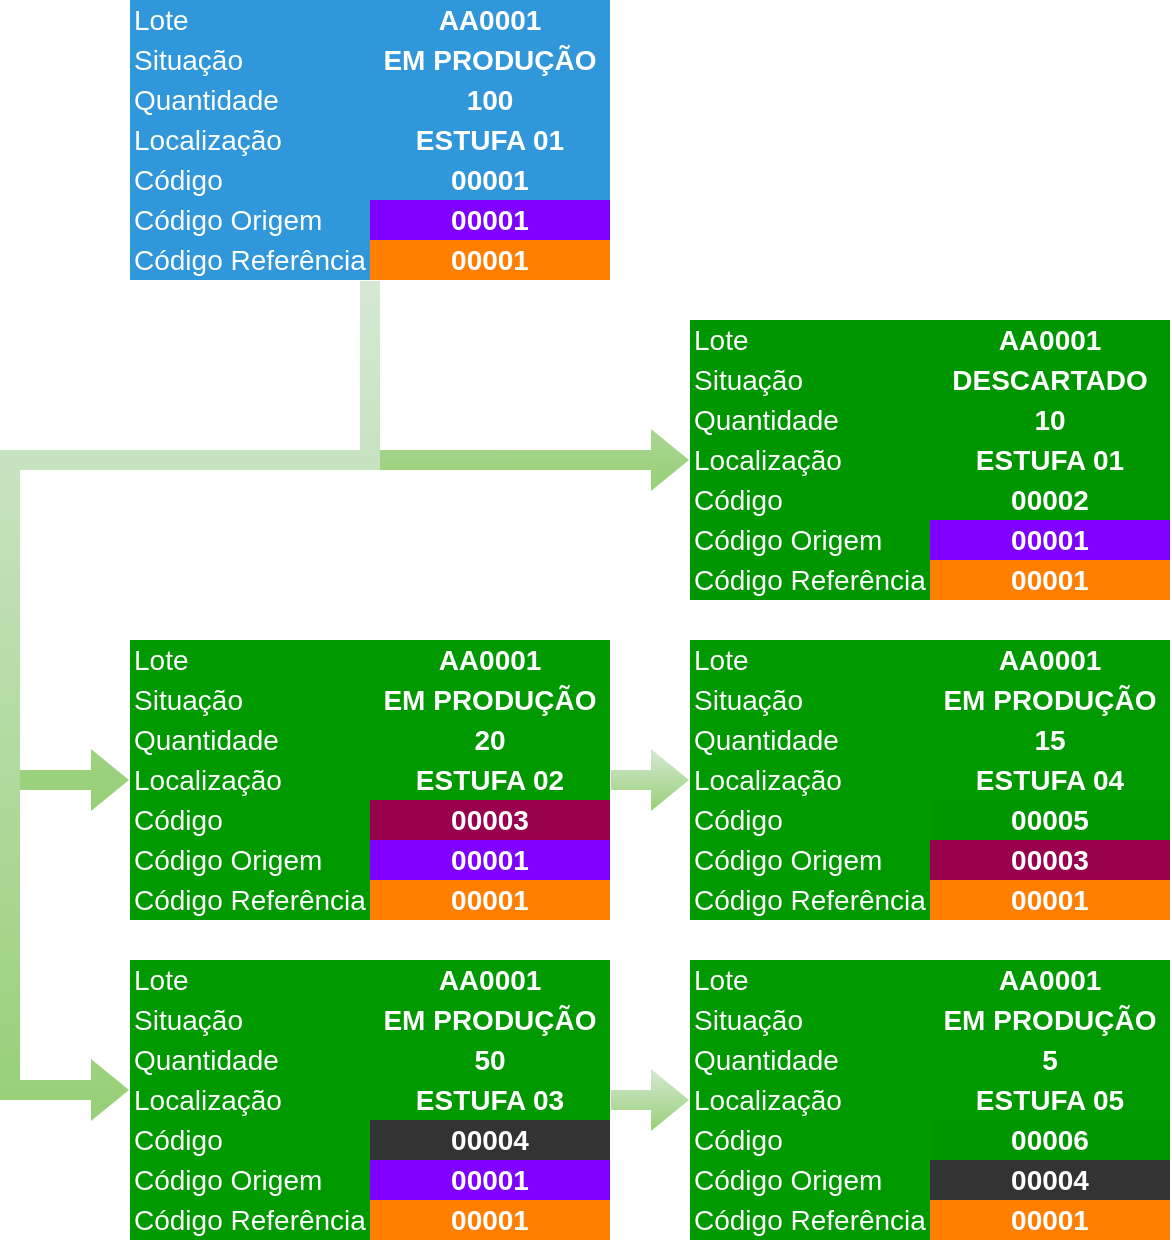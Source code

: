 <mxfile version="13.0.3" type="device"><diagram id="fJ2QdseB45sU5Gdqu4DR" name="Page-1"><mxGraphModel dx="1422" dy="822" grid="0" gridSize="10" guides="1" tooltips="1" connect="1" arrows="1" fold="1" page="1" pageScale="1" pageWidth="827" pageHeight="1169" math="0" shadow="0"><root><mxCell id="0"/><mxCell id="1" parent="0"/><mxCell id="vgUdtn4I1fVHZYdS5sHc-3" value="Lote" style="rounded=0;whiteSpace=wrap;html=1;align=left;fillColor=#3097DB;strokeColor=none;verticalAlign=middle;fontColor=#FFFFFF;fontSize=14;" vertex="1" parent="1"><mxGeometry x="190" y="50" width="120" height="20" as="geometry"/></mxCell><mxCell id="vgUdtn4I1fVHZYdS5sHc-4" value="Situação" style="rounded=0;whiteSpace=wrap;html=1;align=left;fillColor=#3097DB;strokeColor=none;verticalAlign=middle;fontColor=#FFFFFF;fontSize=14;" vertex="1" parent="1"><mxGeometry x="190" y="70" width="120" height="20" as="geometry"/></mxCell><mxCell id="vgUdtn4I1fVHZYdS5sHc-5" value="Quantidade" style="rounded=0;whiteSpace=wrap;html=1;align=left;fillColor=#3097DB;strokeColor=none;verticalAlign=middle;fontColor=#FFFFFF;fontSize=14;" vertex="1" parent="1"><mxGeometry x="190" y="90" width="120" height="20" as="geometry"/></mxCell><mxCell id="vgUdtn4I1fVHZYdS5sHc-6" value="Localização" style="rounded=0;whiteSpace=wrap;html=1;align=left;fillColor=#3097DB;strokeColor=none;verticalAlign=middle;fontColor=#FFFFFF;fontSize=14;" vertex="1" parent="1"><mxGeometry x="190" y="110" width="120" height="20" as="geometry"/></mxCell><mxCell id="vgUdtn4I1fVHZYdS5sHc-7" value="Código" style="rounded=0;whiteSpace=wrap;html=1;align=left;fillColor=#3097DB;strokeColor=none;verticalAlign=middle;fontColor=#FFFFFF;fontSize=14;" vertex="1" parent="1"><mxGeometry x="190" y="130" width="120" height="20" as="geometry"/></mxCell><mxCell id="vgUdtn4I1fVHZYdS5sHc-8" value="Código Origem" style="rounded=0;whiteSpace=wrap;html=1;align=left;fillColor=#3097DB;strokeColor=none;verticalAlign=middle;fontColor=#FFFFFF;fontSize=14;" vertex="1" parent="1"><mxGeometry x="190" y="150" width="120" height="20" as="geometry"/></mxCell><mxCell id="vgUdtn4I1fVHZYdS5sHc-36" style="edgeStyle=orthogonalEdgeStyle;shape=flexArrow;rounded=0;orthogonalLoop=1;jettySize=auto;html=1;exitX=0;exitY=1;exitDx=0;exitDy=0;fontColor=#FFFFFF;fillColor=#d5e8d4;strokeColor=none;gradientColor=#97d077;entryX=0;entryY=0.5;entryDx=0;entryDy=0;fontSize=14;" edge="1" parent="1" source="vgUdtn4I1fVHZYdS5sHc-17" target="vgUdtn4I1fVHZYdS5sHc-22"><mxGeometry relative="1" as="geometry"><mxPoint x="400" y="220" as="targetPoint"/><Array as="points"><mxPoint x="310" y="280"/></Array></mxGeometry></mxCell><mxCell id="vgUdtn4I1fVHZYdS5sHc-68" style="edgeStyle=orthogonalEdgeStyle;shape=flexArrow;rounded=0;orthogonalLoop=1;jettySize=auto;html=1;exitX=0;exitY=1;exitDx=0;exitDy=0;entryX=0;entryY=0.5;entryDx=0;entryDy=0;strokeColor=none;fillColor=#d5e8d4;fontColor=#FFFFFF;gradientColor=#97d077;fontSize=14;" edge="1" parent="1" source="vgUdtn4I1fVHZYdS5sHc-17" target="vgUdtn4I1fVHZYdS5sHc-40"><mxGeometry relative="1" as="geometry"><Array as="points"><mxPoint x="310" y="280"/><mxPoint x="130" y="280"/><mxPoint x="130" y="440"/></Array></mxGeometry></mxCell><mxCell id="vgUdtn4I1fVHZYdS5sHc-9" value="Código Referência" style="rounded=0;whiteSpace=wrap;html=1;align=left;fillColor=#3097DB;strokeColor=none;verticalAlign=middle;fontColor=#FFFFFF;fontSize=14;" vertex="1" parent="1"><mxGeometry x="190" y="170" width="120" height="20" as="geometry"/></mxCell><mxCell id="vgUdtn4I1fVHZYdS5sHc-12" value="&lt;span style=&quot;font-size: 14px;&quot;&gt;EM PRODUÇÃO&lt;/span&gt;" style="rounded=0;whiteSpace=wrap;html=1;align=center;fillColor=#3097DB;strokeColor=none;fontStyle=1;fontColor=#FFFFFF;fontSize=14;" vertex="1" parent="1"><mxGeometry x="310" y="70" width="120" height="20" as="geometry"/></mxCell><mxCell id="vgUdtn4I1fVHZYdS5sHc-13" value="100" style="rounded=0;whiteSpace=wrap;html=1;align=center;fillColor=#3097DB;strokeColor=none;fontColor=#FFFFFF;fontSize=14;fontStyle=1" vertex="1" parent="1"><mxGeometry x="310" y="90" width="120" height="20" as="geometry"/></mxCell><mxCell id="vgUdtn4I1fVHZYdS5sHc-14" value="ESTUFA 01" style="rounded=0;whiteSpace=wrap;html=1;align=center;fillColor=#3097DB;strokeColor=none;fontColor=#FFFFFF;fontSize=14;fontStyle=1" vertex="1" parent="1"><mxGeometry x="310" y="110" width="120" height="20" as="geometry"/></mxCell><mxCell id="vgUdtn4I1fVHZYdS5sHc-15" value="00001" style="rounded=0;whiteSpace=wrap;html=1;align=center;fillColor=#3097DB;strokeColor=none;fontColor=#FFFFFF;fontSize=14;fontStyle=1" vertex="1" parent="1"><mxGeometry x="310" y="130" width="120" height="20" as="geometry"/></mxCell><mxCell id="vgUdtn4I1fVHZYdS5sHc-16" value="00001" style="rounded=0;whiteSpace=wrap;html=1;align=center;fillColor=#7F00FF;strokeColor=none;fontColor=#FFFFFF;fontSize=14;fontStyle=1" vertex="1" parent="1"><mxGeometry x="310" y="150" width="120" height="20" as="geometry"/></mxCell><mxCell id="vgUdtn4I1fVHZYdS5sHc-17" value="00001" style="rounded=0;whiteSpace=wrap;html=1;align=center;fillColor=#FF8000;strokeColor=none;fontColor=#FFFFFF;fontSize=14;fontStyle=1" vertex="1" parent="1"><mxGeometry x="310" y="170" width="120" height="20" as="geometry"/></mxCell><mxCell id="vgUdtn4I1fVHZYdS5sHc-18" value="&lt;span style=&quot;font-size: 14px;&quot;&gt;AA0001&lt;/span&gt;" style="rounded=0;whiteSpace=wrap;html=1;align=center;fillColor=#3097DB;strokeColor=none;fontStyle=1;fontColor=#FFFFFF;fontSize=14;" vertex="1" parent="1"><mxGeometry x="310" y="50" width="120" height="20" as="geometry"/></mxCell><mxCell id="vgUdtn4I1fVHZYdS5sHc-19" value="Lote" style="rounded=0;whiteSpace=wrap;html=1;align=left;fillColor=#009600;strokeColor=none;fontColor=#FFFFFF;verticalAlign=middle;fontSize=14;" vertex="1" parent="1"><mxGeometry x="470" y="210" width="120" height="20" as="geometry"/></mxCell><mxCell id="vgUdtn4I1fVHZYdS5sHc-20" value="Situação" style="rounded=0;whiteSpace=wrap;html=1;align=left;fillColor=#009600;strokeColor=none;fontColor=#FFFFFF;verticalAlign=middle;fontSize=14;" vertex="1" parent="1"><mxGeometry x="470" y="230" width="120" height="20" as="geometry"/></mxCell><mxCell id="vgUdtn4I1fVHZYdS5sHc-21" value="Quantidade" style="rounded=0;whiteSpace=wrap;html=1;align=left;fillColor=#009600;strokeColor=none;fontColor=#FFFFFF;verticalAlign=middle;fontSize=14;" vertex="1" parent="1"><mxGeometry x="470" y="250" width="120" height="20" as="geometry"/></mxCell><mxCell id="vgUdtn4I1fVHZYdS5sHc-22" value="Localização" style="rounded=0;whiteSpace=wrap;html=1;align=left;fillColor=#009600;strokeColor=none;fontColor=#FFFFFF;verticalAlign=middle;fontSize=14;" vertex="1" parent="1"><mxGeometry x="470" y="270" width="120" height="20" as="geometry"/></mxCell><mxCell id="vgUdtn4I1fVHZYdS5sHc-23" value="Código" style="rounded=0;whiteSpace=wrap;html=1;align=left;fillColor=#009600;strokeColor=none;fontColor=#FFFFFF;verticalAlign=middle;fontSize=14;" vertex="1" parent="1"><mxGeometry x="470" y="290" width="120" height="20" as="geometry"/></mxCell><mxCell id="vgUdtn4I1fVHZYdS5sHc-24" value="Código Origem" style="rounded=0;whiteSpace=wrap;html=1;align=left;fillColor=#009600;strokeColor=none;fontColor=#FFFFFF;verticalAlign=middle;fontSize=14;" vertex="1" parent="1"><mxGeometry x="470" y="310" width="120" height="20" as="geometry"/></mxCell><mxCell id="vgUdtn4I1fVHZYdS5sHc-25" value="Código Referência" style="rounded=0;whiteSpace=wrap;html=1;align=left;fillColor=#009600;strokeColor=none;fontColor=#FFFFFF;verticalAlign=middle;fontSize=14;" vertex="1" parent="1"><mxGeometry x="470" y="330" width="120" height="20" as="geometry"/></mxCell><mxCell id="vgUdtn4I1fVHZYdS5sHc-26" value="&lt;span style=&quot;font-size: 14px;&quot;&gt;DESCARTADO&lt;/span&gt;" style="rounded=0;whiteSpace=wrap;html=1;align=center;fillColor=#009600;strokeColor=none;fontColor=#FFFFFF;fontStyle=1;fontSize=14;" vertex="1" parent="1"><mxGeometry x="590" y="230" width="120" height="20" as="geometry"/></mxCell><mxCell id="vgUdtn4I1fVHZYdS5sHc-27" value="10" style="rounded=0;whiteSpace=wrap;html=1;align=center;fillColor=#009600;strokeColor=none;fontColor=#FFFFFF;fontSize=14;fontStyle=1" vertex="1" parent="1"><mxGeometry x="590" y="250" width="120" height="20" as="geometry"/></mxCell><mxCell id="vgUdtn4I1fVHZYdS5sHc-28" value="ESTUFA 01" style="rounded=0;whiteSpace=wrap;html=1;align=center;fillColor=#009600;strokeColor=none;fontColor=#FFFFFF;fontSize=14;fontStyle=1" vertex="1" parent="1"><mxGeometry x="590" y="270" width="120" height="20" as="geometry"/></mxCell><mxCell id="vgUdtn4I1fVHZYdS5sHc-29" value="00002" style="rounded=0;whiteSpace=wrap;html=1;align=center;fillColor=#009600;strokeColor=none;fontColor=#FFFFFF;fontSize=14;fontStyle=1" vertex="1" parent="1"><mxGeometry x="590" y="290" width="120" height="20" as="geometry"/></mxCell><mxCell id="vgUdtn4I1fVHZYdS5sHc-30" value="00001" style="rounded=0;whiteSpace=wrap;html=1;align=center;fillColor=#7F00FF;strokeColor=none;fontColor=#FFFFFF;fontSize=14;fontStyle=1" vertex="1" parent="1"><mxGeometry x="590" y="310" width="120" height="20" as="geometry"/></mxCell><mxCell id="vgUdtn4I1fVHZYdS5sHc-31" value="00001" style="rounded=0;whiteSpace=wrap;html=1;align=center;fillColor=#FF8000;strokeColor=none;fontColor=#FFFFFF;fontSize=14;fontStyle=1" vertex="1" parent="1"><mxGeometry x="590" y="330" width="120" height="20" as="geometry"/></mxCell><mxCell id="vgUdtn4I1fVHZYdS5sHc-32" value="&lt;span style=&quot;font-size: 14px;&quot;&gt;AA0001&lt;/span&gt;" style="rounded=0;whiteSpace=wrap;html=1;align=center;fillColor=#009600;strokeColor=none;fontColor=#FFFFFF;fontStyle=1;fontSize=14;" vertex="1" parent="1"><mxGeometry x="590" y="210" width="120" height="20" as="geometry"/></mxCell><mxCell id="vgUdtn4I1fVHZYdS5sHc-37" value="Lote" style="rounded=0;whiteSpace=wrap;html=1;align=left;fillColor=#009900;strokeColor=none;fontColor=#FFFFFF;verticalAlign=middle;fontSize=14;" vertex="1" parent="1"><mxGeometry x="190" y="370" width="120" height="20" as="geometry"/></mxCell><mxCell id="vgUdtn4I1fVHZYdS5sHc-38" value="Situação" style="rounded=0;whiteSpace=wrap;html=1;align=left;fillColor=#009900;strokeColor=none;fontColor=#FFFFFF;verticalAlign=middle;fontSize=14;" vertex="1" parent="1"><mxGeometry x="190" y="390" width="120" height="20" as="geometry"/></mxCell><mxCell id="vgUdtn4I1fVHZYdS5sHc-39" value="Quantidade" style="rounded=0;whiteSpace=wrap;html=1;align=left;fillColor=#009900;strokeColor=none;fontColor=#FFFFFF;verticalAlign=middle;fontSize=14;" vertex="1" parent="1"><mxGeometry x="190" y="410" width="120" height="20" as="geometry"/></mxCell><mxCell id="vgUdtn4I1fVHZYdS5sHc-40" value="Localização" style="rounded=0;whiteSpace=wrap;html=1;align=left;fillColor=#009900;strokeColor=none;fontColor=#FFFFFF;verticalAlign=middle;fontSize=14;" vertex="1" parent="1"><mxGeometry x="190" y="430" width="120" height="20" as="geometry"/></mxCell><mxCell id="vgUdtn4I1fVHZYdS5sHc-41" value="Código" style="rounded=0;whiteSpace=wrap;html=1;align=left;fillColor=#009900;strokeColor=none;fontColor=#FFFFFF;verticalAlign=middle;fontSize=14;" vertex="1" parent="1"><mxGeometry x="190" y="450" width="120" height="20" as="geometry"/></mxCell><mxCell id="vgUdtn4I1fVHZYdS5sHc-42" value="Código Origem" style="rounded=0;whiteSpace=wrap;html=1;align=left;fillColor=#009900;strokeColor=none;fontColor=#FFFFFF;verticalAlign=middle;fontSize=14;" vertex="1" parent="1"><mxGeometry x="190" y="470" width="120" height="20" as="geometry"/></mxCell><mxCell id="vgUdtn4I1fVHZYdS5sHc-43" value="Código Referência" style="rounded=0;whiteSpace=wrap;html=1;align=left;fillColor=#009900;strokeColor=none;fontColor=#FFFFFF;verticalAlign=middle;fontSize=14;" vertex="1" parent="1"><mxGeometry x="190" y="490" width="120" height="20" as="geometry"/></mxCell><mxCell id="vgUdtn4I1fVHZYdS5sHc-44" value="&lt;span style=&quot;font-size: 14px;&quot;&gt;EM PRODUÇÃO&lt;/span&gt;" style="rounded=0;whiteSpace=wrap;html=1;align=center;fillColor=#009900;strokeColor=none;fontColor=#FFFFFF;fontStyle=1;fontSize=14;" vertex="1" parent="1"><mxGeometry x="310" y="390" width="120" height="20" as="geometry"/></mxCell><mxCell id="vgUdtn4I1fVHZYdS5sHc-45" value="20" style="rounded=0;whiteSpace=wrap;html=1;align=center;fillColor=#009900;strokeColor=none;fontColor=#FFFFFF;fontSize=14;fontStyle=1" vertex="1" parent="1"><mxGeometry x="310" y="410" width="120" height="20" as="geometry"/></mxCell><mxCell id="vgUdtn4I1fVHZYdS5sHc-46" value="ESTUFA 02" style="rounded=0;whiteSpace=wrap;html=1;align=center;fillColor=#009900;strokeColor=none;fontColor=#FFFFFF;fontSize=14;fontStyle=1" vertex="1" parent="1"><mxGeometry x="310" y="430" width="120" height="20" as="geometry"/></mxCell><mxCell id="vgUdtn4I1fVHZYdS5sHc-47" value="00003" style="rounded=0;whiteSpace=wrap;html=1;align=center;fillColor=#99004D;strokeColor=none;fontColor=#FFFFFF;fontSize=14;fontStyle=1" vertex="1" parent="1"><mxGeometry x="310" y="450" width="120" height="20" as="geometry"/></mxCell><mxCell id="vgUdtn4I1fVHZYdS5sHc-48" value="00001" style="rounded=0;whiteSpace=wrap;html=1;align=center;fillColor=#7F00FF;strokeColor=none;fontColor=#FFFFFF;fontSize=14;fontStyle=1" vertex="1" parent="1"><mxGeometry x="310" y="470" width="120" height="20" as="geometry"/></mxCell><mxCell id="vgUdtn4I1fVHZYdS5sHc-49" value="00001" style="rounded=0;whiteSpace=wrap;html=1;align=center;fillColor=#FF8000;strokeColor=none;fontColor=#FFFFFF;fontSize=14;fontStyle=1" vertex="1" parent="1"><mxGeometry x="310" y="490" width="120" height="20" as="geometry"/></mxCell><mxCell id="vgUdtn4I1fVHZYdS5sHc-50" value="&lt;span style=&quot;font-size: 14px;&quot;&gt;AA0001&lt;/span&gt;" style="rounded=0;whiteSpace=wrap;html=1;align=center;fillColor=#009900;strokeColor=none;fontColor=#FFFFFF;fontStyle=1;fontSize=14;" vertex="1" parent="1"><mxGeometry x="310" y="370" width="120" height="20" as="geometry"/></mxCell><mxCell id="vgUdtn4I1fVHZYdS5sHc-51" value="Lote" style="rounded=0;whiteSpace=wrap;html=1;align=left;fillColor=#009900;strokeColor=none;fontColor=#FFFFFF;verticalAlign=middle;fontStyle=0;fontSize=14;" vertex="1" parent="1"><mxGeometry x="190" y="530" width="120" height="20" as="geometry"/></mxCell><mxCell id="vgUdtn4I1fVHZYdS5sHc-52" value="Situação" style="rounded=0;whiteSpace=wrap;html=1;align=left;fillColor=#009900;strokeColor=none;fontColor=#FFFFFF;verticalAlign=middle;fontStyle=0;fontSize=14;" vertex="1" parent="1"><mxGeometry x="190" y="550" width="120" height="20" as="geometry"/></mxCell><mxCell id="vgUdtn4I1fVHZYdS5sHc-53" value="Quantidade" style="rounded=0;whiteSpace=wrap;html=1;align=left;fillColor=#009900;strokeColor=none;fontColor=#FFFFFF;verticalAlign=middle;fontStyle=0;fontSize=14;" vertex="1" parent="1"><mxGeometry x="190" y="570" width="120" height="20" as="geometry"/></mxCell><mxCell id="vgUdtn4I1fVHZYdS5sHc-54" value="Localização" style="rounded=0;whiteSpace=wrap;html=1;align=left;fillColor=#009900;strokeColor=none;fontColor=#FFFFFF;verticalAlign=middle;fontStyle=0;fontSize=14;" vertex="1" parent="1"><mxGeometry x="190" y="590" width="120" height="20" as="geometry"/></mxCell><mxCell id="vgUdtn4I1fVHZYdS5sHc-55" value="Código" style="rounded=0;whiteSpace=wrap;html=1;align=left;fillColor=#009900;strokeColor=none;fontColor=#FFFFFF;verticalAlign=middle;fontStyle=0;fontSize=14;" vertex="1" parent="1"><mxGeometry x="190" y="610" width="120" height="20" as="geometry"/></mxCell><mxCell id="vgUdtn4I1fVHZYdS5sHc-56" value="Código Origem" style="rounded=0;whiteSpace=wrap;html=1;align=left;fillColor=#009900;strokeColor=none;fontColor=#FFFFFF;verticalAlign=middle;fontStyle=0;fontSize=14;" vertex="1" parent="1"><mxGeometry x="190" y="630" width="120" height="20" as="geometry"/></mxCell><mxCell id="vgUdtn4I1fVHZYdS5sHc-57" value="Código Referência" style="rounded=0;whiteSpace=wrap;html=1;align=left;fillColor=#009900;strokeColor=none;fontColor=#FFFFFF;verticalAlign=middle;fontStyle=0;fontSize=14;" vertex="1" parent="1"><mxGeometry x="190" y="650" width="120" height="20" as="geometry"/></mxCell><mxCell id="vgUdtn4I1fVHZYdS5sHc-58" value="&lt;span style=&quot;font-size: 14px;&quot;&gt;EM PRODUÇÃO&lt;/span&gt;" style="rounded=0;whiteSpace=wrap;html=1;align=center;fillColor=#009900;strokeColor=none;fontColor=#FFFFFF;fontStyle=1;fontSize=14;" vertex="1" parent="1"><mxGeometry x="310" y="550" width="120" height="20" as="geometry"/></mxCell><mxCell id="vgUdtn4I1fVHZYdS5sHc-59" value="50" style="rounded=0;whiteSpace=wrap;html=1;align=center;fillColor=#009900;strokeColor=none;fontColor=#FFFFFF;fontStyle=1;fontSize=14;" vertex="1" parent="1"><mxGeometry x="310" y="570" width="120" height="20" as="geometry"/></mxCell><mxCell id="vgUdtn4I1fVHZYdS5sHc-60" value="ESTUFA 03" style="rounded=0;whiteSpace=wrap;html=1;align=center;fillColor=#009900;strokeColor=none;fontColor=#FFFFFF;fontStyle=1;fontSize=14;" vertex="1" parent="1"><mxGeometry x="310" y="590" width="120" height="20" as="geometry"/></mxCell><mxCell id="vgUdtn4I1fVHZYdS5sHc-61" value="00004" style="rounded=0;whiteSpace=wrap;html=1;align=center;fillColor=#333333;strokeColor=none;fontColor=#FFFFFF;fontStyle=1;fontSize=14;" vertex="1" parent="1"><mxGeometry x="310" y="610" width="120" height="20" as="geometry"/></mxCell><mxCell id="vgUdtn4I1fVHZYdS5sHc-62" value="00001" style="rounded=0;whiteSpace=wrap;html=1;align=center;fillColor=#7F00FF;strokeColor=none;fontColor=#FFFFFF;fontStyle=1;fontSize=14;" vertex="1" parent="1"><mxGeometry x="310" y="630" width="120" height="20" as="geometry"/></mxCell><mxCell id="vgUdtn4I1fVHZYdS5sHc-63" value="00001" style="rounded=0;whiteSpace=wrap;html=1;align=center;fillColor=#FF8000;strokeColor=none;fontColor=#FFFFFF;fontStyle=1;fontSize=14;" vertex="1" parent="1"><mxGeometry x="310" y="650" width="120" height="20" as="geometry"/></mxCell><mxCell id="vgUdtn4I1fVHZYdS5sHc-64" value="&lt;span style=&quot;font-size: 14px;&quot;&gt;AA0001&lt;/span&gt;" style="rounded=0;whiteSpace=wrap;html=1;align=center;fillColor=#009900;strokeColor=none;fontColor=#FFFFFF;fontStyle=1;fontSize=14;" vertex="1" parent="1"><mxGeometry x="310" y="530" width="120" height="20" as="geometry"/></mxCell><mxCell id="vgUdtn4I1fVHZYdS5sHc-69" style="edgeStyle=orthogonalEdgeStyle;shape=flexArrow;rounded=0;orthogonalLoop=1;jettySize=auto;html=1;exitX=0;exitY=1;exitDx=0;exitDy=0;entryX=0;entryY=0.25;entryDx=0;entryDy=0;strokeColor=none;fillColor=#d5e8d4;fontColor=#FFFFFF;gradientColor=#97d077;fontSize=14;" edge="1" parent="1" source="vgUdtn4I1fVHZYdS5sHc-17" target="vgUdtn4I1fVHZYdS5sHc-54"><mxGeometry relative="1" as="geometry"><mxPoint x="320" y="200" as="sourcePoint"/><mxPoint x="200" y="450" as="targetPoint"/><Array as="points"><mxPoint x="310" y="280"/><mxPoint x="130" y="280"/><mxPoint x="130" y="595"/></Array></mxGeometry></mxCell><mxCell id="vgUdtn4I1fVHZYdS5sHc-70" value="Lote" style="rounded=0;whiteSpace=wrap;html=1;align=left;fillColor=#009900;strokeColor=none;fontColor=#FFFFFF;verticalAlign=middle;fontSize=14;" vertex="1" parent="1"><mxGeometry x="470" y="370" width="120" height="20" as="geometry"/></mxCell><mxCell id="vgUdtn4I1fVHZYdS5sHc-71" value="Situação" style="rounded=0;whiteSpace=wrap;html=1;align=left;fillColor=#009900;strokeColor=none;fontColor=#FFFFFF;verticalAlign=middle;fontSize=14;" vertex="1" parent="1"><mxGeometry x="470" y="390" width="120" height="20" as="geometry"/></mxCell><mxCell id="vgUdtn4I1fVHZYdS5sHc-72" value="Quantidade" style="rounded=0;whiteSpace=wrap;html=1;align=left;fillColor=#009900;strokeColor=none;fontColor=#FFFFFF;verticalAlign=middle;fontSize=14;" vertex="1" parent="1"><mxGeometry x="470" y="410" width="120" height="20" as="geometry"/></mxCell><mxCell id="vgUdtn4I1fVHZYdS5sHc-73" value="Localização" style="rounded=0;whiteSpace=wrap;html=1;align=left;fillColor=#009900;strokeColor=none;fontColor=#FFFFFF;verticalAlign=middle;fontSize=14;" vertex="1" parent="1"><mxGeometry x="470" y="430" width="120" height="20" as="geometry"/></mxCell><mxCell id="vgUdtn4I1fVHZYdS5sHc-74" value="Código" style="rounded=0;whiteSpace=wrap;html=1;align=left;fillColor=#009900;strokeColor=none;fontColor=#FFFFFF;verticalAlign=middle;fontSize=14;" vertex="1" parent="1"><mxGeometry x="470" y="450" width="120" height="20" as="geometry"/></mxCell><mxCell id="vgUdtn4I1fVHZYdS5sHc-75" value="Código Origem" style="rounded=0;whiteSpace=wrap;html=1;align=left;fillColor=#009900;strokeColor=none;fontColor=#FFFFFF;verticalAlign=middle;fontSize=14;" vertex="1" parent="1"><mxGeometry x="470" y="470" width="120" height="20" as="geometry"/></mxCell><mxCell id="vgUdtn4I1fVHZYdS5sHc-76" value="Código Referência" style="rounded=0;whiteSpace=wrap;html=1;align=left;fillColor=#009900;strokeColor=none;fontColor=#FFFFFF;verticalAlign=middle;fontSize=14;" vertex="1" parent="1"><mxGeometry x="470" y="490" width="120" height="20" as="geometry"/></mxCell><mxCell id="vgUdtn4I1fVHZYdS5sHc-77" value="&lt;span style=&quot;font-size: 14px;&quot;&gt;EM PRODUÇÃO&lt;/span&gt;" style="rounded=0;whiteSpace=wrap;html=1;align=center;fillColor=#009900;strokeColor=none;fontColor=#FFFFFF;fontStyle=1;fontSize=14;" vertex="1" parent="1"><mxGeometry x="590" y="390" width="120" height="20" as="geometry"/></mxCell><mxCell id="vgUdtn4I1fVHZYdS5sHc-78" value="15" style="rounded=0;whiteSpace=wrap;html=1;align=center;fillColor=#009900;strokeColor=none;fontColor=#FFFFFF;fontSize=14;fontStyle=1" vertex="1" parent="1"><mxGeometry x="590" y="410" width="120" height="20" as="geometry"/></mxCell><mxCell id="vgUdtn4I1fVHZYdS5sHc-79" value="ESTUFA 04" style="rounded=0;whiteSpace=wrap;html=1;align=center;fillColor=#009900;strokeColor=none;fontColor=#FFFFFF;fontSize=14;fontStyle=1" vertex="1" parent="1"><mxGeometry x="590" y="430" width="120" height="20" as="geometry"/></mxCell><mxCell id="vgUdtn4I1fVHZYdS5sHc-82" value="00001" style="rounded=0;whiteSpace=wrap;html=1;align=center;fillColor=#FF8000;strokeColor=none;fontColor=#FFFFFF;fontSize=14;fontStyle=1" vertex="1" parent="1"><mxGeometry x="590" y="490" width="120" height="20" as="geometry"/></mxCell><mxCell id="vgUdtn4I1fVHZYdS5sHc-83" value="&lt;span style=&quot;font-size: 14px;&quot;&gt;AA0001&lt;/span&gt;" style="rounded=0;whiteSpace=wrap;html=1;align=center;fillColor=#009900;strokeColor=none;fontColor=#FFFFFF;fontStyle=1;fontSize=14;" vertex="1" parent="1"><mxGeometry x="590" y="370" width="120" height="20" as="geometry"/></mxCell><mxCell id="vgUdtn4I1fVHZYdS5sHc-84" value="00003" style="rounded=0;whiteSpace=wrap;html=1;align=center;fillColor=#99004D;strokeColor=none;fontColor=#FFFFFF;fontSize=14;fontStyle=1" vertex="1" parent="1"><mxGeometry x="590" y="470" width="120" height="20" as="geometry"/></mxCell><mxCell id="vgUdtn4I1fVHZYdS5sHc-85" value="00005" style="rounded=0;whiteSpace=wrap;html=1;align=center;fillColor=#009600;strokeColor=none;fontColor=#FFFFFF;fontSize=14;fontStyle=1" vertex="1" parent="1"><mxGeometry x="590" y="450" width="120" height="20" as="geometry"/></mxCell><mxCell id="vgUdtn4I1fVHZYdS5sHc-86" style="edgeStyle=orthogonalEdgeStyle;shape=flexArrow;rounded=0;orthogonalLoop=1;jettySize=auto;html=1;exitX=1;exitY=0.5;exitDx=0;exitDy=0;fontColor=#FFFFFF;fillColor=#d5e8d4;strokeColor=none;gradientColor=#97d077;fontSize=14;" edge="1" parent="1" source="vgUdtn4I1fVHZYdS5sHc-46"><mxGeometry relative="1" as="geometry"><mxPoint x="640" y="560" as="sourcePoint"/><mxPoint x="470" y="440" as="targetPoint"/><Array as="points"><mxPoint x="450" y="440"/><mxPoint x="450" y="440"/></Array></mxGeometry></mxCell><mxCell id="vgUdtn4I1fVHZYdS5sHc-87" value="Lote" style="rounded=0;whiteSpace=wrap;html=1;align=left;fillColor=#009900;strokeColor=none;fontColor=#FFFFFF;verticalAlign=middle;fontSize=14;" vertex="1" parent="1"><mxGeometry x="470" y="530" width="120" height="20" as="geometry"/></mxCell><mxCell id="vgUdtn4I1fVHZYdS5sHc-88" value="Situação" style="rounded=0;whiteSpace=wrap;html=1;align=left;fillColor=#009900;strokeColor=none;fontColor=#FFFFFF;verticalAlign=middle;fontSize=14;" vertex="1" parent="1"><mxGeometry x="470" y="550" width="120" height="20" as="geometry"/></mxCell><mxCell id="vgUdtn4I1fVHZYdS5sHc-89" value="Quantidade" style="rounded=0;whiteSpace=wrap;html=1;align=left;fillColor=#009900;strokeColor=none;fontColor=#FFFFFF;verticalAlign=middle;fontSize=14;" vertex="1" parent="1"><mxGeometry x="470" y="570" width="120" height="20" as="geometry"/></mxCell><mxCell id="vgUdtn4I1fVHZYdS5sHc-90" value="Localização" style="rounded=0;whiteSpace=wrap;html=1;align=left;fillColor=#009900;strokeColor=none;fontColor=#FFFFFF;verticalAlign=middle;fontSize=14;" vertex="1" parent="1"><mxGeometry x="470" y="590" width="120" height="20" as="geometry"/></mxCell><mxCell id="vgUdtn4I1fVHZYdS5sHc-91" value="Código" style="rounded=0;whiteSpace=wrap;html=1;align=left;fillColor=#009900;strokeColor=none;fontColor=#FFFFFF;verticalAlign=middle;fontSize=14;" vertex="1" parent="1"><mxGeometry x="470" y="610" width="120" height="20" as="geometry"/></mxCell><mxCell id="vgUdtn4I1fVHZYdS5sHc-92" value="Código Origem" style="rounded=0;whiteSpace=wrap;html=1;align=left;fillColor=#009900;strokeColor=none;fontColor=#FFFFFF;verticalAlign=middle;fontSize=14;" vertex="1" parent="1"><mxGeometry x="470" y="630" width="120" height="20" as="geometry"/></mxCell><mxCell id="vgUdtn4I1fVHZYdS5sHc-93" value="Código Referência" style="rounded=0;whiteSpace=wrap;html=1;align=left;fillColor=#009900;strokeColor=none;fontColor=#FFFFFF;verticalAlign=middle;fontSize=14;" vertex="1" parent="1"><mxGeometry x="470" y="650" width="120" height="20" as="geometry"/></mxCell><mxCell id="vgUdtn4I1fVHZYdS5sHc-94" value="&lt;span style=&quot;font-size: 14px;&quot;&gt;EM PRODUÇÃO&lt;/span&gt;" style="rounded=0;whiteSpace=wrap;html=1;align=center;fillColor=#009900;strokeColor=none;fontColor=#FFFFFF;fontStyle=1;fontSize=14;" vertex="1" parent="1"><mxGeometry x="590" y="550" width="120" height="20" as="geometry"/></mxCell><mxCell id="vgUdtn4I1fVHZYdS5sHc-95" value="5" style="rounded=0;whiteSpace=wrap;html=1;align=center;fillColor=#009900;strokeColor=none;fontColor=#FFFFFF;fontSize=14;fontStyle=1" vertex="1" parent="1"><mxGeometry x="590" y="570" width="120" height="20" as="geometry"/></mxCell><mxCell id="vgUdtn4I1fVHZYdS5sHc-96" value="ESTUFA 05" style="rounded=0;whiteSpace=wrap;html=1;align=center;fillColor=#009900;strokeColor=none;fontColor=#FFFFFF;fontSize=14;fontStyle=1" vertex="1" parent="1"><mxGeometry x="590" y="590" width="120" height="20" as="geometry"/></mxCell><mxCell id="vgUdtn4I1fVHZYdS5sHc-97" value="00001" style="rounded=0;whiteSpace=wrap;html=1;align=center;fillColor=#FF8000;strokeColor=none;fontColor=#FFFFFF;fontSize=14;fontStyle=1" vertex="1" parent="1"><mxGeometry x="590" y="650" width="120" height="20" as="geometry"/></mxCell><mxCell id="vgUdtn4I1fVHZYdS5sHc-98" value="&lt;span style=&quot;font-size: 14px;&quot;&gt;AA0001&lt;/span&gt;" style="rounded=0;whiteSpace=wrap;html=1;align=center;fillColor=#009900;strokeColor=none;fontColor=#FFFFFF;fontStyle=1;fontSize=14;" vertex="1" parent="1"><mxGeometry x="590" y="530" width="120" height="20" as="geometry"/></mxCell><mxCell id="vgUdtn4I1fVHZYdS5sHc-100" value="00006" style="rounded=0;whiteSpace=wrap;html=1;align=center;fillColor=#009600;strokeColor=none;fontColor=#FFFFFF;fontSize=14;fontStyle=1" vertex="1" parent="1"><mxGeometry x="590" y="610" width="120" height="20" as="geometry"/></mxCell><mxCell id="vgUdtn4I1fVHZYdS5sHc-101" style="edgeStyle=orthogonalEdgeStyle;shape=flexArrow;rounded=0;orthogonalLoop=1;jettySize=auto;html=1;fontColor=#FFFFFF;fillColor=#d5e8d4;strokeColor=none;gradientColor=#97d077;fontSize=14;" edge="1" parent="1"><mxGeometry relative="1" as="geometry"><mxPoint x="430" y="600" as="sourcePoint"/><mxPoint x="470" y="600" as="targetPoint"/><Array as="points"><mxPoint x="450" y="599.5"/><mxPoint x="450" y="599.5"/></Array></mxGeometry></mxCell><mxCell id="vgUdtn4I1fVHZYdS5sHc-102" value="00004" style="rounded=0;whiteSpace=wrap;html=1;align=center;fillColor=#333333;strokeColor=none;fontColor=#FFFFFF;fontStyle=1;fontSize=14;" vertex="1" parent="1"><mxGeometry x="590" y="630" width="120" height="20" as="geometry"/></mxCell></root></mxGraphModel></diagram></mxfile>